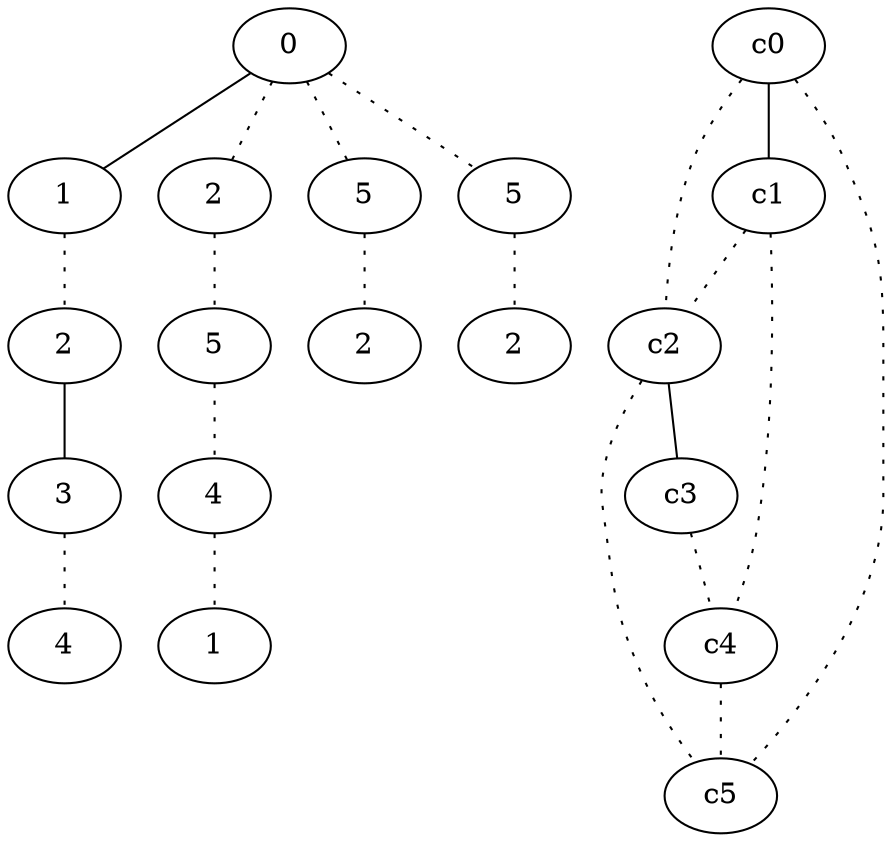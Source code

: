graph {
a0[label=0];
a1[label=1];
a2[label=2];
a3[label=3];
a4[label=4];
a5[label=2];
a6[label=5];
a7[label=4];
a8[label=1];
a9[label=5];
a10[label=2];
a11[label=5];
a12[label=2];
a0 -- a1;
a0 -- a5 [style=dotted];
a0 -- a9 [style=dotted];
a0 -- a11 [style=dotted];
a1 -- a2 [style=dotted];
a2 -- a3;
a3 -- a4 [style=dotted];
a5 -- a6 [style=dotted];
a6 -- a7 [style=dotted];
a7 -- a8 [style=dotted];
a9 -- a10 [style=dotted];
a11 -- a12 [style=dotted];
c0 -- c1;
c0 -- c2 [style=dotted];
c0 -- c5 [style=dotted];
c1 -- c2 [style=dotted];
c1 -- c4 [style=dotted];
c2 -- c3;
c2 -- c5 [style=dotted];
c3 -- c4 [style=dotted];
c4 -- c5 [style=dotted];
}

